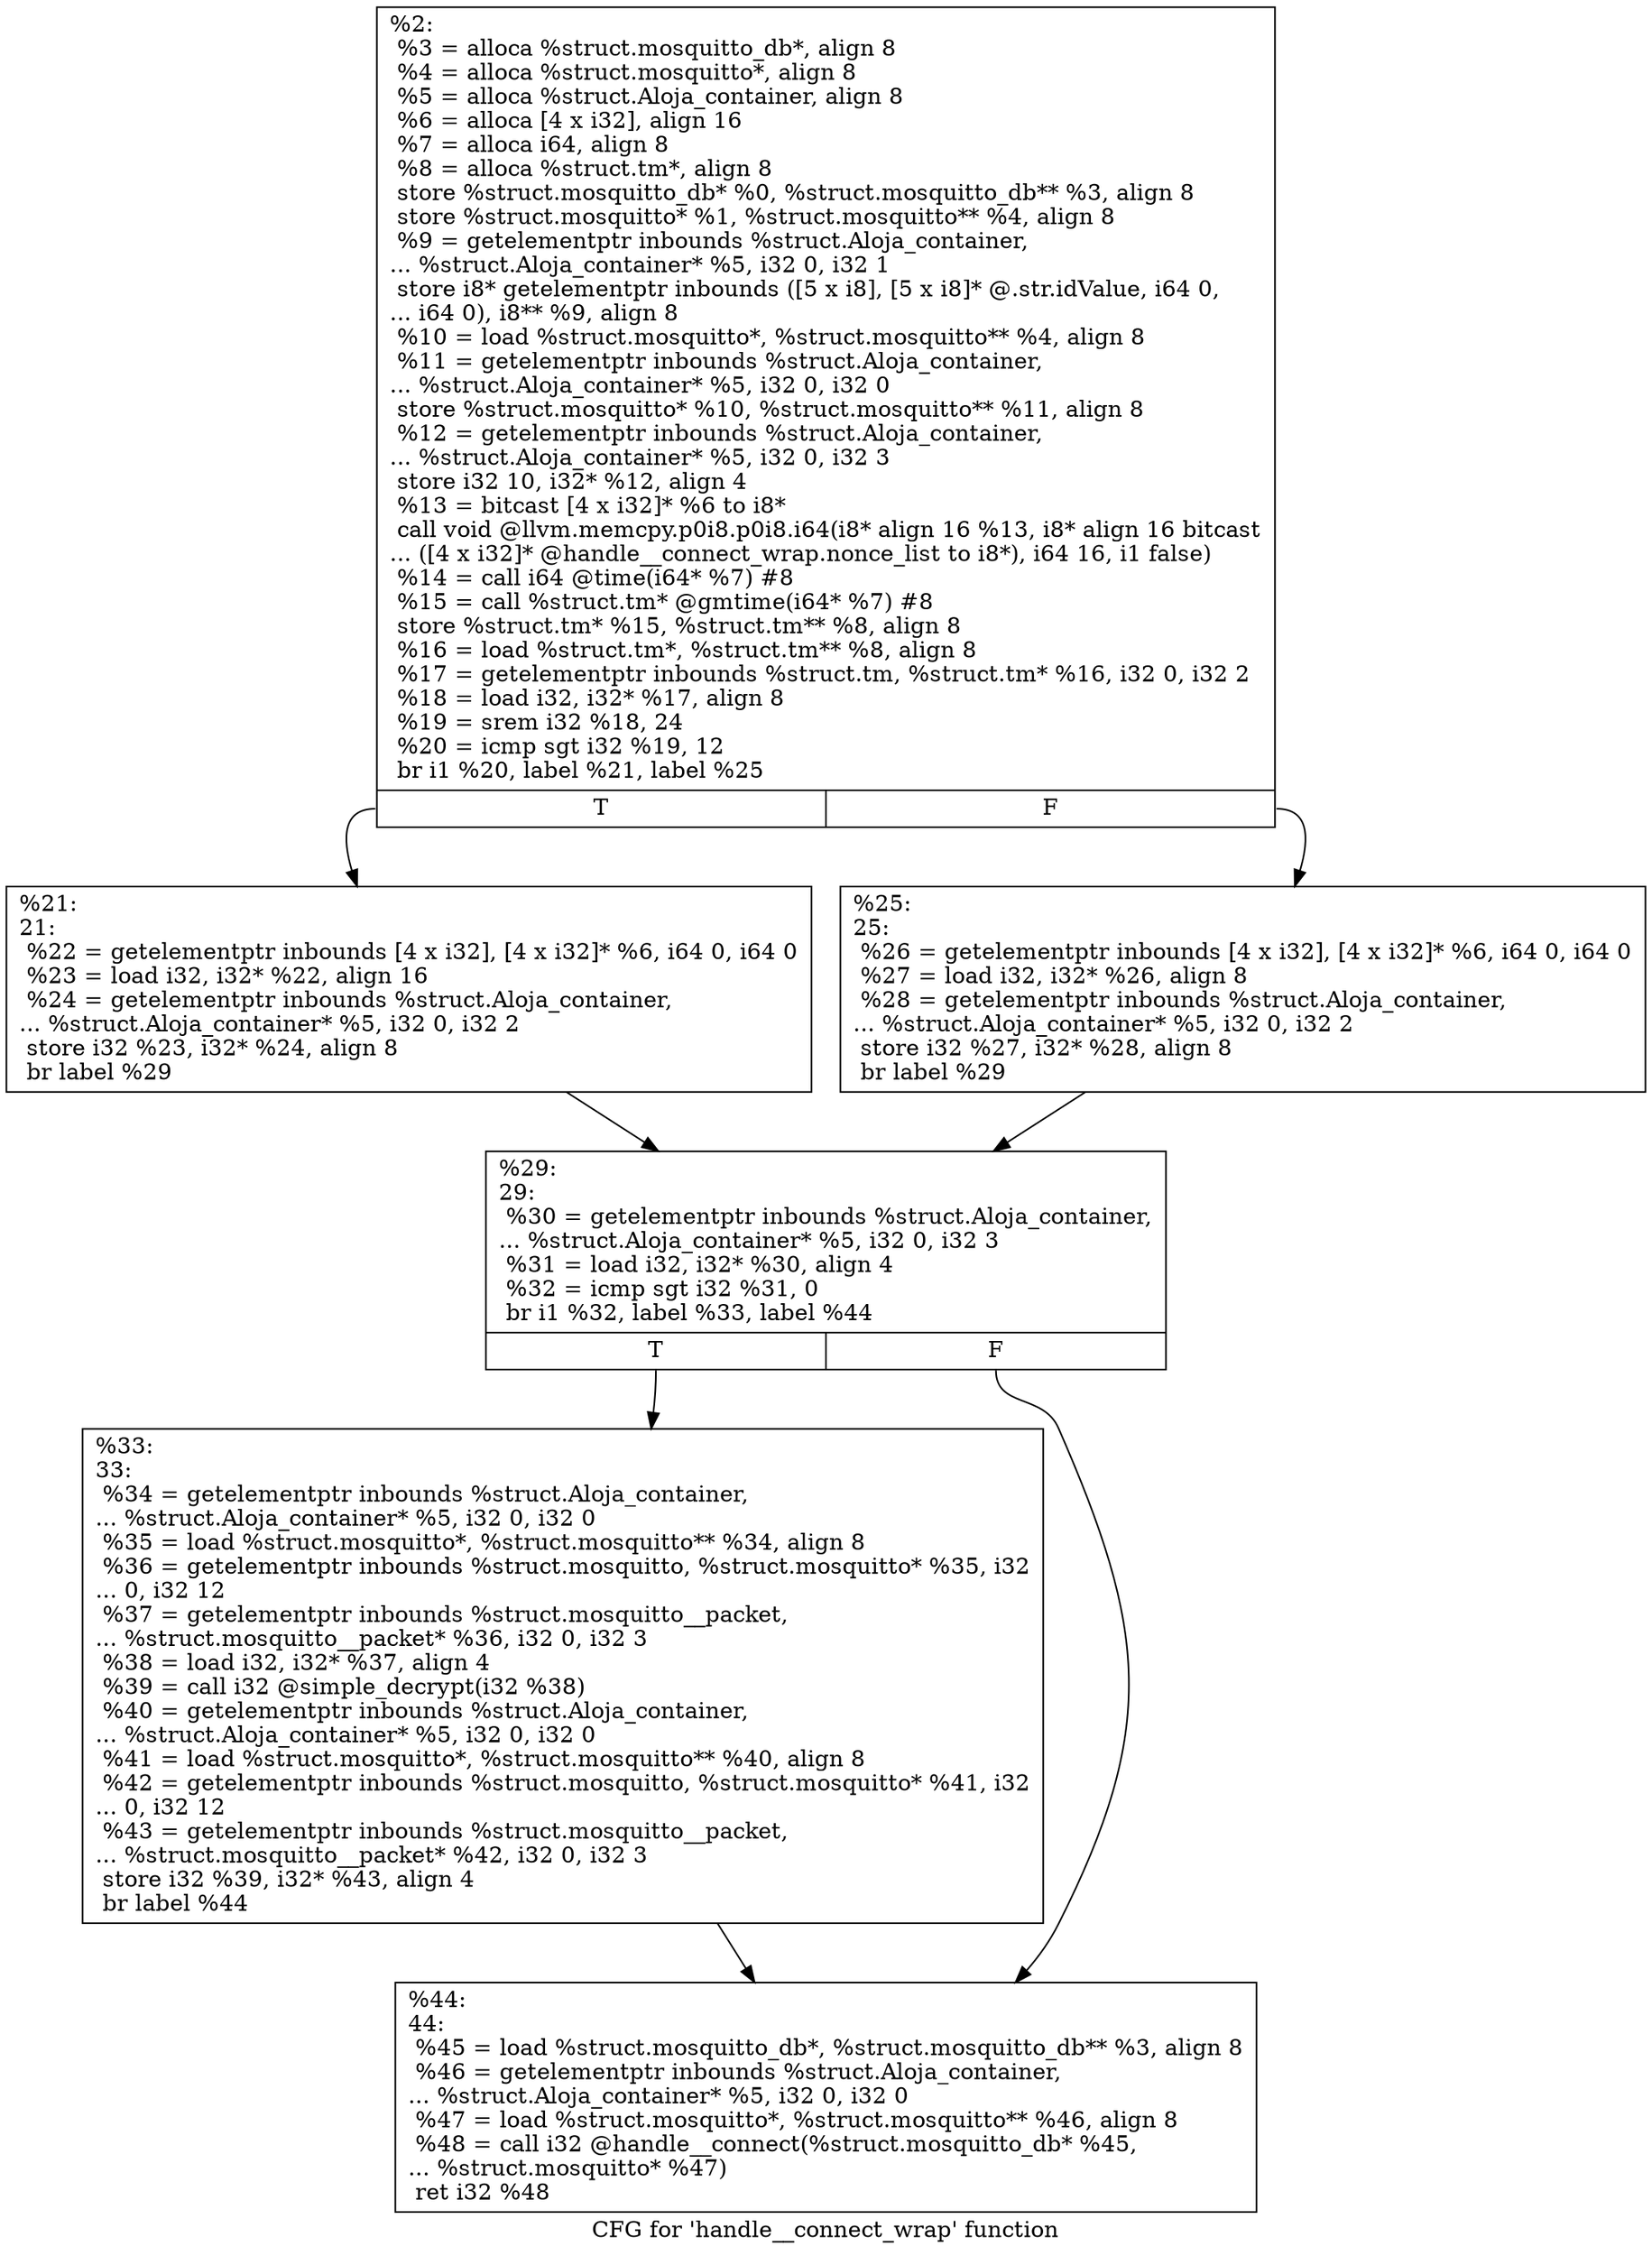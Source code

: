 digraph "CFG for 'handle__connect_wrap' function" {
	label="CFG for 'handle__connect_wrap' function";

	Node0x55c9d605e0c0 [shape=record,label="{%2:\l  %3 = alloca %struct.mosquitto_db*, align 8\l  %4 = alloca %struct.mosquitto*, align 8\l  %5 = alloca %struct.Aloja_container, align 8\l  %6 = alloca [4 x i32], align 16\l  %7 = alloca i64, align 8\l  %8 = alloca %struct.tm*, align 8\l  store %struct.mosquitto_db* %0, %struct.mosquitto_db** %3, align 8\l  store %struct.mosquitto* %1, %struct.mosquitto** %4, align 8\l  %9 = getelementptr inbounds %struct.Aloja_container,\l... %struct.Aloja_container* %5, i32 0, i32 1\l  store i8* getelementptr inbounds ([5 x i8], [5 x i8]* @.str.idValue, i64 0,\l... i64 0), i8** %9, align 8\l  %10 = load %struct.mosquitto*, %struct.mosquitto** %4, align 8\l  %11 = getelementptr inbounds %struct.Aloja_container,\l... %struct.Aloja_container* %5, i32 0, i32 0\l  store %struct.mosquitto* %10, %struct.mosquitto** %11, align 8\l  %12 = getelementptr inbounds %struct.Aloja_container,\l... %struct.Aloja_container* %5, i32 0, i32 3\l  store i32 10, i32* %12, align 4\l  %13 = bitcast [4 x i32]* %6 to i8*\l  call void @llvm.memcpy.p0i8.p0i8.i64(i8* align 16 %13, i8* align 16 bitcast\l... ([4 x i32]* @handle__connect_wrap.nonce_list to i8*), i64 16, i1 false)\l  %14 = call i64 @time(i64* %7) #8\l  %15 = call %struct.tm* @gmtime(i64* %7) #8\l  store %struct.tm* %15, %struct.tm** %8, align 8\l  %16 = load %struct.tm*, %struct.tm** %8, align 8\l  %17 = getelementptr inbounds %struct.tm, %struct.tm* %16, i32 0, i32 2\l  %18 = load i32, i32* %17, align 8\l  %19 = srem i32 %18, 24\l  %20 = icmp sgt i32 %19, 12\l  br i1 %20, label %21, label %25\l|{<s0>T|<s1>F}}"];
	Node0x55c9d605e0c0:s0 -> Node0x55c9d605ffb0;
	Node0x55c9d605e0c0:s1 -> Node0x55c9d6060040;
	Node0x55c9d605ffb0 [shape=record,label="{%21:\l21:                                               \l  %22 = getelementptr inbounds [4 x i32], [4 x i32]* %6, i64 0, i64 0\l  %23 = load i32, i32* %22, align 16\l  %24 = getelementptr inbounds %struct.Aloja_container,\l... %struct.Aloja_container* %5, i32 0, i32 2\l  store i32 %23, i32* %24, align 8\l  br label %29\l}"];
	Node0x55c9d605ffb0 -> Node0x55c9d6060400;
	Node0x55c9d6060040 [shape=record,label="{%25:\l25:                                               \l  %26 = getelementptr inbounds [4 x i32], [4 x i32]* %6, i64 0, i64 0\l  %27 = load i32, i32* %26, align 8\l  %28 = getelementptr inbounds %struct.Aloja_container,\l... %struct.Aloja_container* %5, i32 0, i32 2\l  store i32 %27, i32* %28, align 8\l  br label %29\l}"];
	Node0x55c9d6060040 -> Node0x55c9d6060400;
	Node0x55c9d6060400 [shape=record,label="{%29:\l29:                                               \l  %30 = getelementptr inbounds %struct.Aloja_container,\l... %struct.Aloja_container* %5, i32 0, i32 3\l  %31 = load i32, i32* %30, align 4\l  %32 = icmp sgt i32 %31, 0\l  br i1 %32, label %33, label %44\l|{<s0>T|<s1>F}}"];
	Node0x55c9d6060400:s0 -> Node0x55c9d6060b80;
	Node0x55c9d6060400:s1 -> Node0x55c9d6060bd0;
	Node0x55c9d6060b80 [shape=record,label="{%33:\l33:                                               \l  %34 = getelementptr inbounds %struct.Aloja_container,\l... %struct.Aloja_container* %5, i32 0, i32 0\l  %35 = load %struct.mosquitto*, %struct.mosquitto** %34, align 8\l  %36 = getelementptr inbounds %struct.mosquitto, %struct.mosquitto* %35, i32\l... 0, i32 12\l  %37 = getelementptr inbounds %struct.mosquitto__packet,\l... %struct.mosquitto__packet* %36, i32 0, i32 3\l  %38 = load i32, i32* %37, align 4\l  %39 = call i32 @simple_decrypt(i32 %38)\l  %40 = getelementptr inbounds %struct.Aloja_container,\l... %struct.Aloja_container* %5, i32 0, i32 0\l  %41 = load %struct.mosquitto*, %struct.mosquitto** %40, align 8\l  %42 = getelementptr inbounds %struct.mosquitto, %struct.mosquitto* %41, i32\l... 0, i32 12\l  %43 = getelementptr inbounds %struct.mosquitto__packet,\l... %struct.mosquitto__packet* %42, i32 0, i32 3\l  store i32 %39, i32* %43, align 4\l  br label %44\l}"];
	Node0x55c9d6060b80 -> Node0x55c9d6060bd0;
	Node0x55c9d6060bd0 [shape=record,label="{%44:\l44:                                               \l  %45 = load %struct.mosquitto_db*, %struct.mosquitto_db** %3, align 8\l  %46 = getelementptr inbounds %struct.Aloja_container,\l... %struct.Aloja_container* %5, i32 0, i32 0\l  %47 = load %struct.mosquitto*, %struct.mosquitto** %46, align 8\l  %48 = call i32 @handle__connect(%struct.mosquitto_db* %45,\l... %struct.mosquitto* %47)\l  ret i32 %48\l}"];
}
